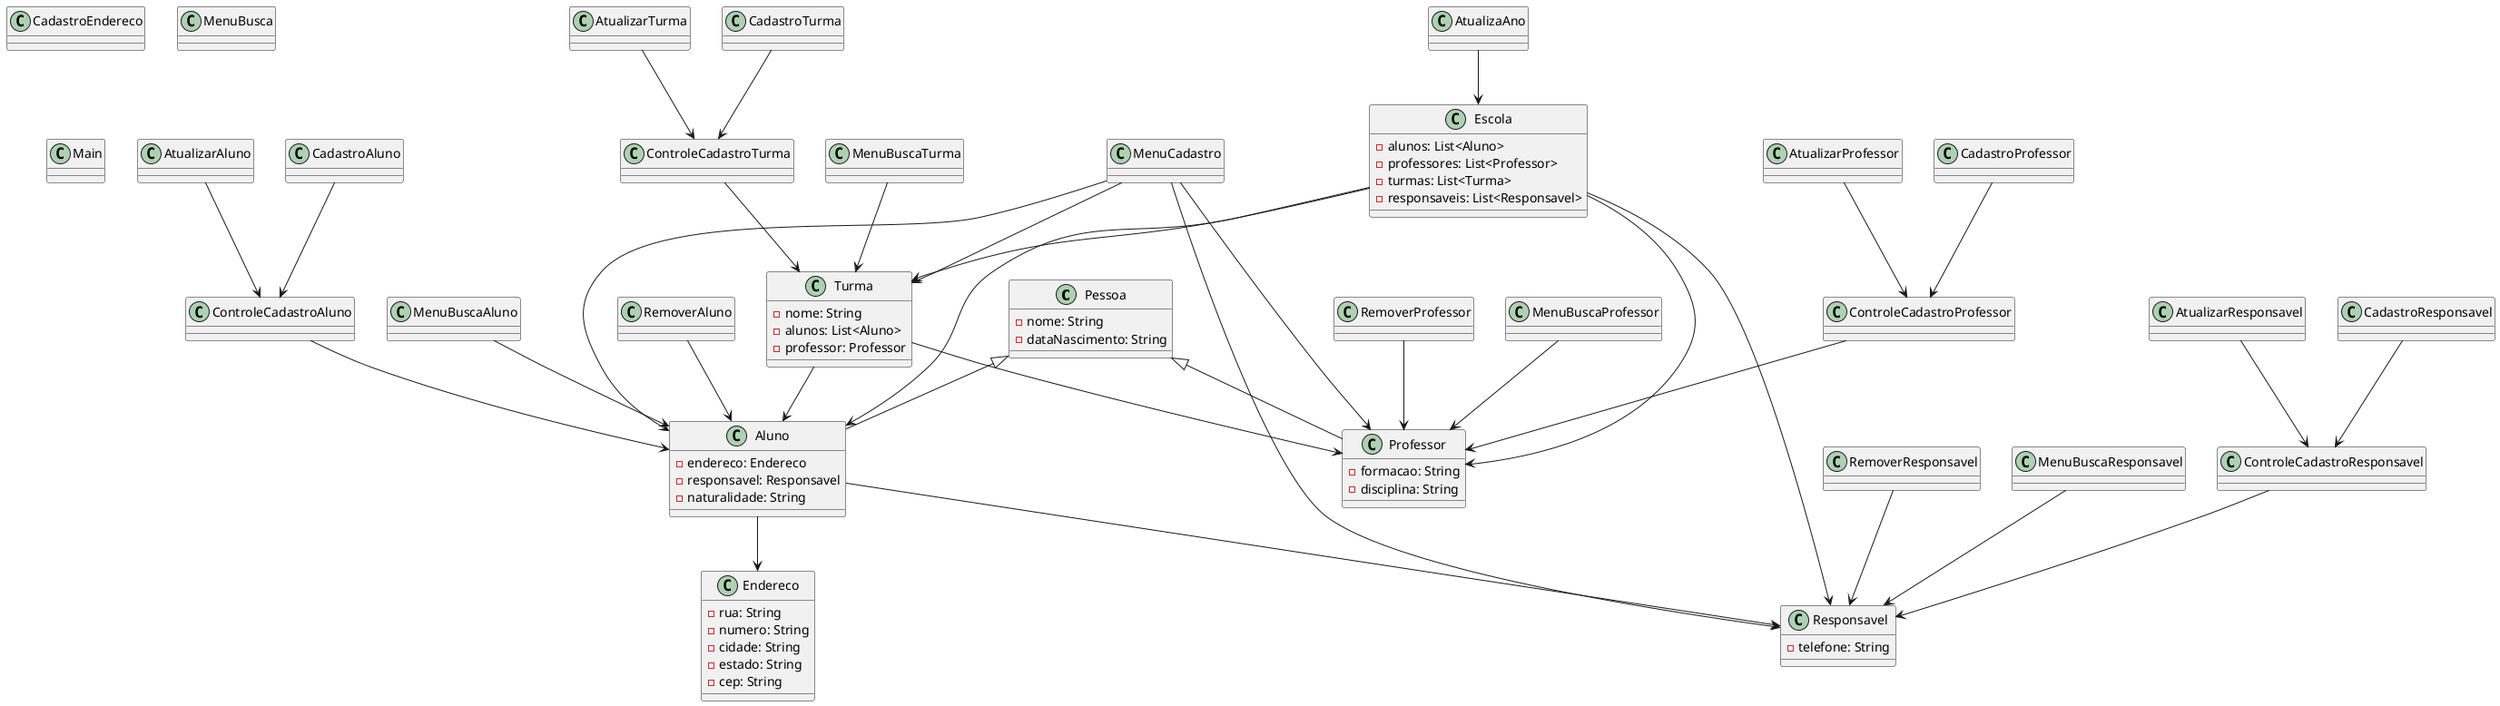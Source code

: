 @startuml
' ==== MODELS ====
class Pessoa {
    - nome: String
    - dataNascimento: String
}

class Aluno {
    - endereco: Endereco
    - responsavel: Responsavel
    - naturalidade: String
}

class Professor {
    - formacao: String
    - disciplina: String
}

class Responsavel {
    - telefone: String
}

class Endereco {
    - rua: String
    - numero: String
    - cidade: String
    - estado: String
    - cep: String
}

class Turma {
    - nome: String
    - alunos: List<Aluno>
    - professor: Professor
}

class Escola {
    - alunos: List<Aluno>
    - professores: List<Professor>
    - turmas: List<Turma>
    - responsaveis: List<Responsavel>
}

Pessoa <|-- Aluno
Pessoa <|-- Professor

Aluno --> Responsavel
Aluno --> Endereco
Turma --> Aluno
Turma --> Professor
Escola --> Aluno
Escola --> Professor
Escola --> Turma
Escola --> Responsavel

' ==== CONTROLLERS ====
class AtualizaAno
class ControleCadastroAluno
class ControleCadastroProfessor
class ControleCadastroResponsavel
class ControleCadastroTurma
class RemoverAluno
class RemoverProfessor
class RemoverResponsavel

' ==== VIEWS ====
class AtualizarAluno
class AtualizarProfessor
class AtualizarResponsavel
class AtualizarTurma
class CadastroAluno
class CadastroEndereco
class CadastroProfessor
class CadastroResponsavel
class CadastroTurma
class MenuBusca
class MenuBuscaAluno
class MenuBuscaProfessor
class MenuBuscaResponsavel
class MenuBuscaTurma
class MenuCadastro
class Main

' Conexões possíveis (MVC simplificado)
ControleCadastroAluno --> Aluno
ControleCadastroProfessor --> Professor
ControleCadastroResponsavel --> Responsavel
ControleCadastroTurma --> Turma
RemoverAluno --> Aluno
RemoverProfessor --> Professor
RemoverResponsavel --> Responsavel
AtualizaAno --> Escola

AtualizarAluno --> ControleCadastroAluno
AtualizarProfessor --> ControleCadastroProfessor
AtualizarResponsavel --> ControleCadastroResponsavel
AtualizarTurma --> ControleCadastroTurma
CadastroAluno --> ControleCadastroAluno
CadastroProfessor --> ControleCadastroProfessor
CadastroResponsavel --> ControleCadastroResponsavel
CadastroTurma --> ControleCadastroTurma
MenuBuscaAluno --> Aluno
MenuBuscaProfessor --> Professor
MenuBuscaResponsavel --> Responsavel
MenuBuscaTurma --> Turma
MenuCadastro --> Aluno
MenuCadastro --> Professor
MenuCadastro --> Responsavel
MenuCadastro --> Turma

@enduml

